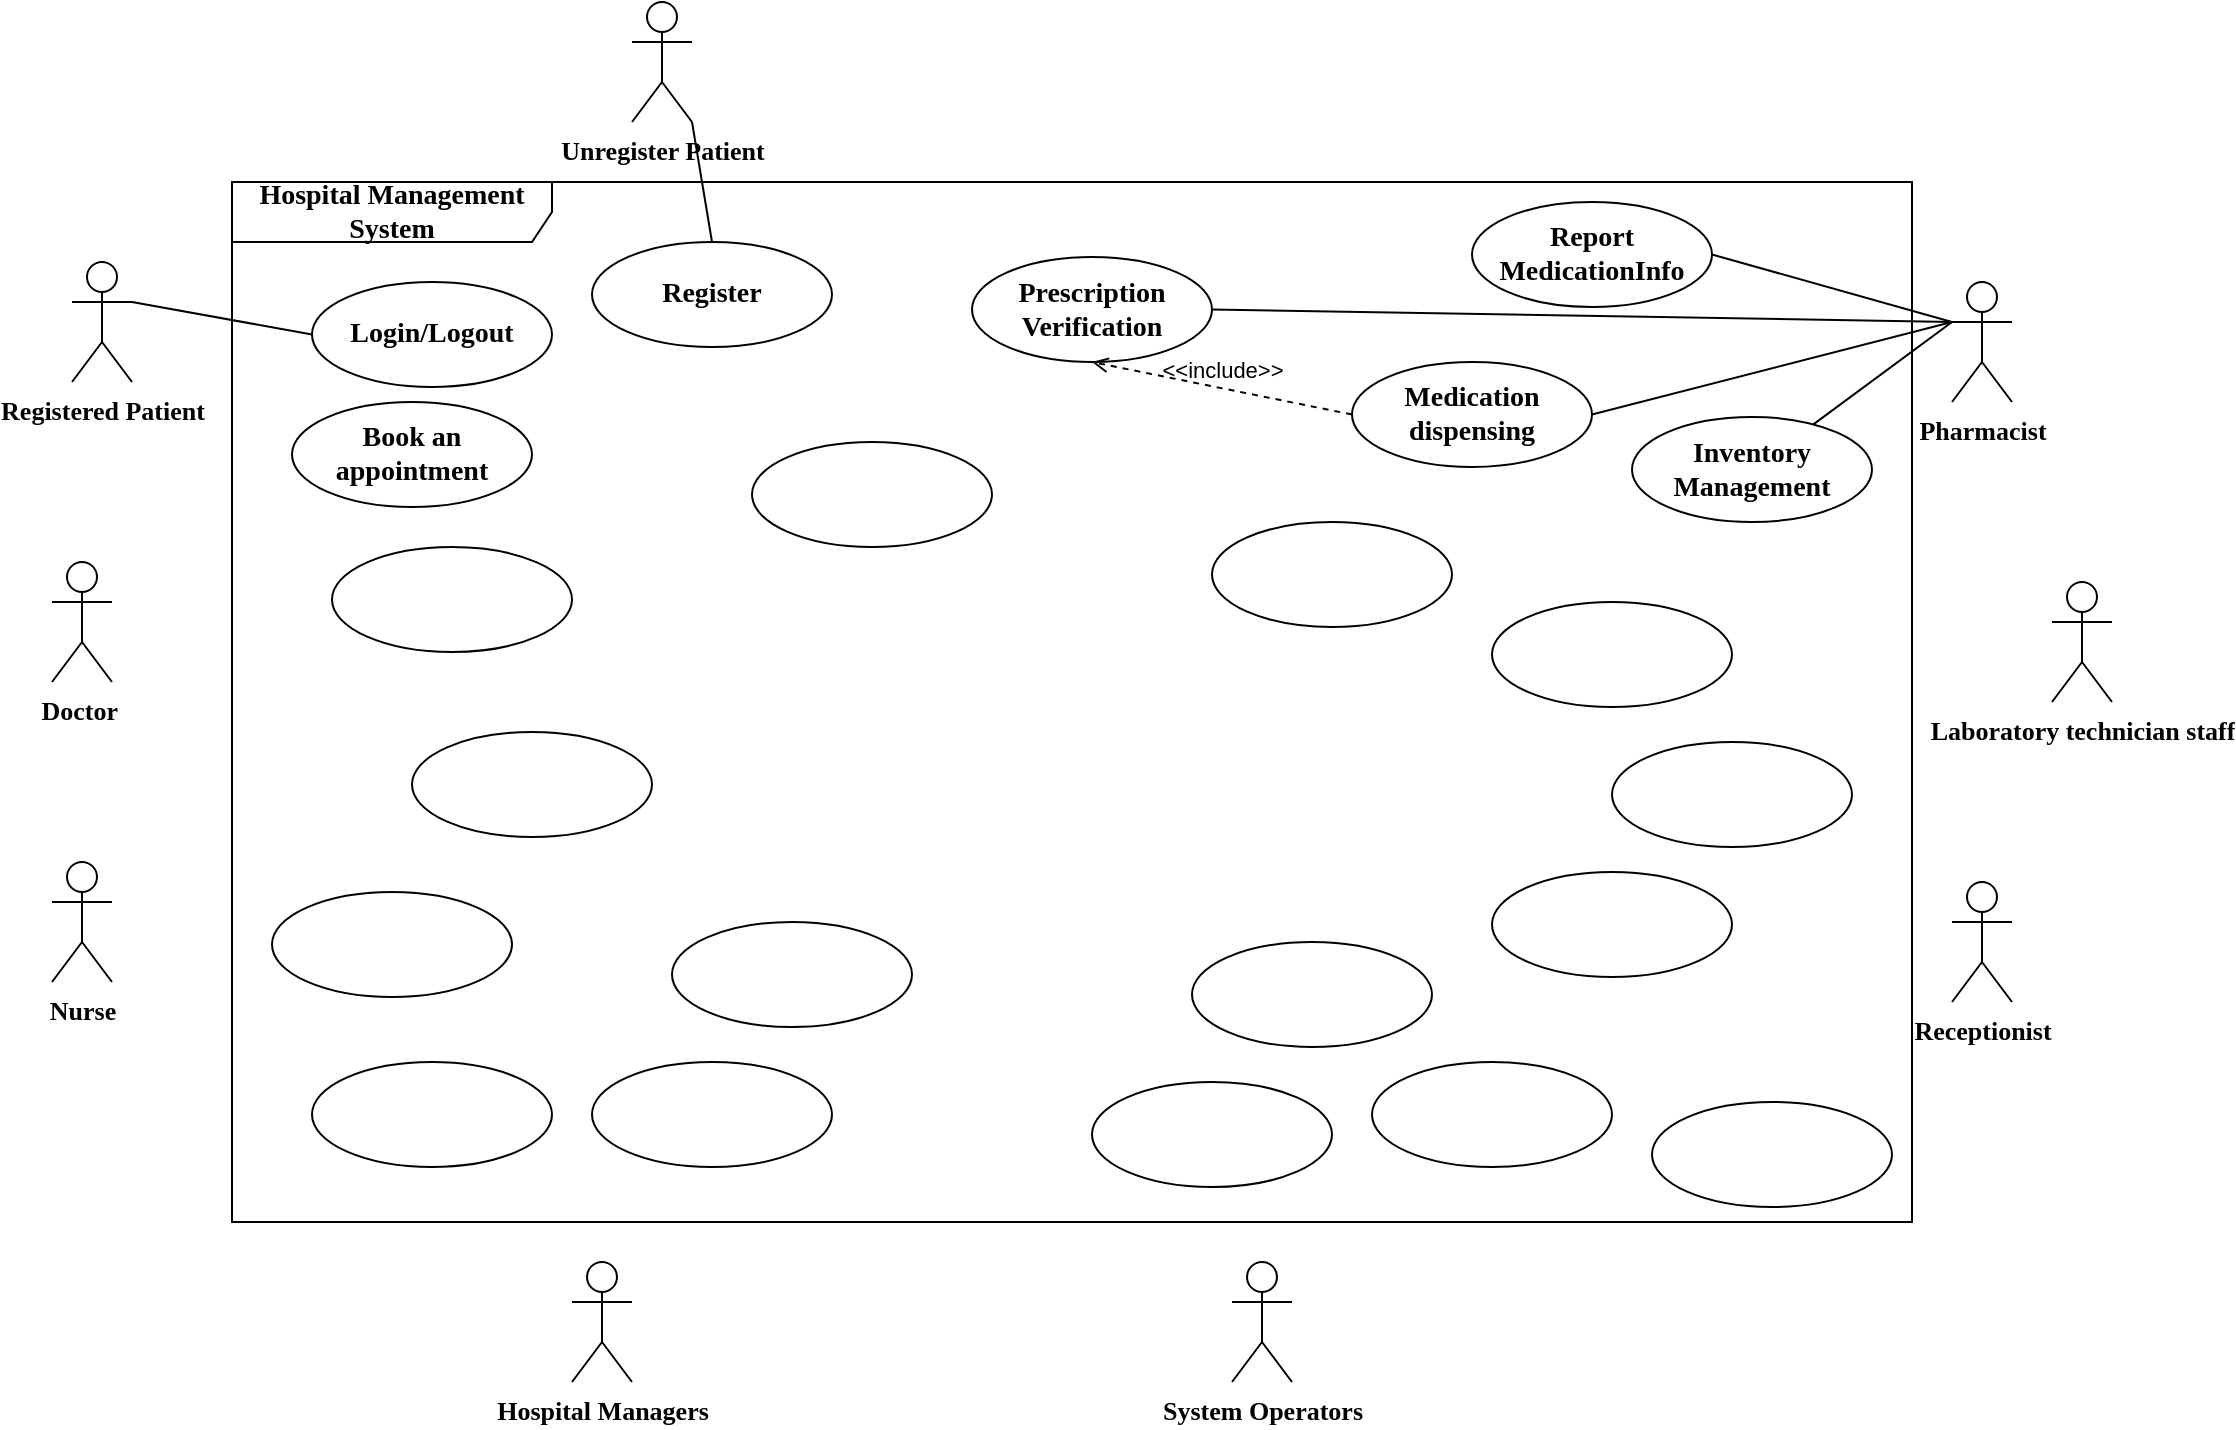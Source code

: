 <mxfile version="22.1.4" type="github">
  <diagram name="第 1 页" id="glwmrZvW_cPcXZDuryvU">
    <mxGraphModel dx="996" dy="569" grid="1" gridSize="10" guides="1" tooltips="1" connect="1" arrows="1" fold="1" page="1" pageScale="1" pageWidth="1169" pageHeight="827" math="0" shadow="0">
      <root>
        <mxCell id="0" />
        <mxCell id="1" parent="0" />
        <mxCell id="5uU7WOAQapwXrngMiJ4O-1" value="&lt;font size=&quot;1&quot; face=&quot;Times New Roman&quot;&gt;&lt;b style=&quot;font-size: 14px;&quot;&gt;Hospital Management System&lt;/b&gt;&lt;/font&gt;" style="shape=umlFrame;whiteSpace=wrap;html=1;pointerEvents=0;recursiveResize=0;container=1;collapsible=0;width=160;" parent="1" vertex="1">
          <mxGeometry x="120" y="120" width="840" height="520" as="geometry" />
        </mxCell>
        <mxCell id="5uU7WOAQapwXrngMiJ4O-19" value="Login/Logout" style="ellipse;html=1;whiteSpace=wrap;fontFamily=Times New Roman;fontStyle=1;fontSize=14;" parent="5uU7WOAQapwXrngMiJ4O-1" vertex="1">
          <mxGeometry x="40" y="50" width="120" height="52.5" as="geometry" />
        </mxCell>
        <mxCell id="5uU7WOAQapwXrngMiJ4O-21" value="Prescription Verification" style="ellipse;html=1;whiteSpace=wrap;fontFamily=Times New Roman;fontStyle=1;fontSize=14;" parent="5uU7WOAQapwXrngMiJ4O-1" vertex="1">
          <mxGeometry x="370" y="37.5" width="120" height="52.5" as="geometry" />
        </mxCell>
        <mxCell id="5uU7WOAQapwXrngMiJ4O-22" value="Inventory Management" style="ellipse;html=1;whiteSpace=wrap;fontFamily=Times New Roman;fontStyle=1;fontSize=14;" parent="5uU7WOAQapwXrngMiJ4O-1" vertex="1">
          <mxGeometry x="700" y="117.5" width="120" height="52.5" as="geometry" />
        </mxCell>
        <mxCell id="5uU7WOAQapwXrngMiJ4O-23" value="Report MedicationInfo" style="ellipse;html=1;whiteSpace=wrap;fontStyle=1;fontSize=14;fontFamily=Times New Roman;" parent="5uU7WOAQapwXrngMiJ4O-1" vertex="1">
          <mxGeometry x="620" y="10" width="120" height="52.5" as="geometry" />
        </mxCell>
        <mxCell id="5uU7WOAQapwXrngMiJ4O-25" value="" style="ellipse;html=1;whiteSpace=wrap;" parent="5uU7WOAQapwXrngMiJ4O-1" vertex="1">
          <mxGeometry x="490" y="170" width="120" height="52.5" as="geometry" />
        </mxCell>
        <mxCell id="5uU7WOAQapwXrngMiJ4O-26" value="Medication dispensing" style="ellipse;html=1;whiteSpace=wrap;fontFamily=Times New Roman;fontStyle=1;fontSize=14;" parent="5uU7WOAQapwXrngMiJ4O-1" vertex="1">
          <mxGeometry x="560" y="90" width="120" height="52.5" as="geometry" />
        </mxCell>
        <mxCell id="5uU7WOAQapwXrngMiJ4O-32" value="Register" style="ellipse;html=1;whiteSpace=wrap;fontFamily=Times New Roman;fontStyle=1;fontSize=14;" parent="5uU7WOAQapwXrngMiJ4O-1" vertex="1">
          <mxGeometry x="180" y="30" width="120" height="52.5" as="geometry" />
        </mxCell>
        <mxCell id="5uU7WOAQapwXrngMiJ4O-35" value="&lt;span style=&quot;color: rgb(0, 0, 0); font-size: 14px;&quot;&gt;Book an appointment&lt;/span&gt;" style="ellipse;html=1;whiteSpace=wrap;fontFamily=Times New Roman;fontStyle=1;fontSize=14;" parent="5uU7WOAQapwXrngMiJ4O-1" vertex="1">
          <mxGeometry x="30" y="110" width="120" height="52.5" as="geometry" />
        </mxCell>
        <mxCell id="5uU7WOAQapwXrngMiJ4O-36" value="" style="ellipse;html=1;whiteSpace=wrap;" parent="5uU7WOAQapwXrngMiJ4O-1" vertex="1">
          <mxGeometry x="630" y="345" width="120" height="52.5" as="geometry" />
        </mxCell>
        <mxCell id="5uU7WOAQapwXrngMiJ4O-37" value="" style="ellipse;html=1;whiteSpace=wrap;" parent="5uU7WOAQapwXrngMiJ4O-1" vertex="1">
          <mxGeometry x="480" y="380" width="120" height="52.5" as="geometry" />
        </mxCell>
        <mxCell id="5uU7WOAQapwXrngMiJ4O-38" value="" style="ellipse;html=1;whiteSpace=wrap;" parent="5uU7WOAQapwXrngMiJ4O-1" vertex="1">
          <mxGeometry x="220" y="370" width="120" height="52.5" as="geometry" />
        </mxCell>
        <mxCell id="5uU7WOAQapwXrngMiJ4O-40" value="" style="ellipse;html=1;whiteSpace=wrap;" parent="5uU7WOAQapwXrngMiJ4O-1" vertex="1">
          <mxGeometry x="50" y="182.5" width="120" height="52.5" as="geometry" />
        </mxCell>
        <mxCell id="5uU7WOAQapwXrngMiJ4O-41" value="" style="ellipse;html=1;whiteSpace=wrap;" parent="5uU7WOAQapwXrngMiJ4O-1" vertex="1">
          <mxGeometry x="90" y="275" width="120" height="52.5" as="geometry" />
        </mxCell>
        <mxCell id="5uU7WOAQapwXrngMiJ4O-42" value="" style="ellipse;html=1;whiteSpace=wrap;" parent="5uU7WOAQapwXrngMiJ4O-1" vertex="1">
          <mxGeometry x="430" y="450" width="120" height="52.5" as="geometry" />
        </mxCell>
        <mxCell id="5uU7WOAQapwXrngMiJ4O-43" value="" style="ellipse;html=1;whiteSpace=wrap;" parent="5uU7WOAQapwXrngMiJ4O-1" vertex="1">
          <mxGeometry x="260" y="130" width="120" height="52.5" as="geometry" />
        </mxCell>
        <mxCell id="5uU7WOAQapwXrngMiJ4O-44" value="" style="ellipse;html=1;whiteSpace=wrap;" parent="5uU7WOAQapwXrngMiJ4O-1" vertex="1">
          <mxGeometry x="20" y="355" width="120" height="52.5" as="geometry" />
        </mxCell>
        <mxCell id="5uU7WOAQapwXrngMiJ4O-45" value="" style="ellipse;html=1;whiteSpace=wrap;" parent="5uU7WOAQapwXrngMiJ4O-1" vertex="1">
          <mxGeometry x="570" y="440" width="120" height="52.5" as="geometry" />
        </mxCell>
        <mxCell id="5uU7WOAQapwXrngMiJ4O-46" value="" style="ellipse;html=1;whiteSpace=wrap;" parent="5uU7WOAQapwXrngMiJ4O-1" vertex="1">
          <mxGeometry x="40" y="440" width="120" height="52.5" as="geometry" />
        </mxCell>
        <mxCell id="5uU7WOAQapwXrngMiJ4O-47" value="" style="ellipse;html=1;whiteSpace=wrap;" parent="5uU7WOAQapwXrngMiJ4O-1" vertex="1">
          <mxGeometry x="630" y="210" width="120" height="52.5" as="geometry" />
        </mxCell>
        <mxCell id="5uU7WOAQapwXrngMiJ4O-48" value="" style="ellipse;html=1;whiteSpace=wrap;" parent="5uU7WOAQapwXrngMiJ4O-1" vertex="1">
          <mxGeometry x="690" y="280" width="120" height="52.5" as="geometry" />
        </mxCell>
        <mxCell id="5uU7WOAQapwXrngMiJ4O-49" value="" style="ellipse;html=1;whiteSpace=wrap;" parent="5uU7WOAQapwXrngMiJ4O-1" vertex="1">
          <mxGeometry x="710" y="460" width="120" height="52.5" as="geometry" />
        </mxCell>
        <mxCell id="5uU7WOAQapwXrngMiJ4O-39" value="" style="ellipse;html=1;whiteSpace=wrap;" parent="5uU7WOAQapwXrngMiJ4O-1" vertex="1">
          <mxGeometry x="180" y="440" width="120" height="52.5" as="geometry" />
        </mxCell>
        <mxCell id="5uU7WOAQapwXrngMiJ4O-50" value="&amp;lt;&amp;lt;include&amp;gt;&amp;gt;" style="html=1;verticalAlign=bottom;labelBackgroundColor=none;endArrow=open;endFill=0;dashed=1;rounded=0;entryX=0.5;entryY=1;entryDx=0;entryDy=0;exitX=0;exitY=0.5;exitDx=0;exitDy=0;" parent="5uU7WOAQapwXrngMiJ4O-1" source="5uU7WOAQapwXrngMiJ4O-26" target="5uU7WOAQapwXrngMiJ4O-21" edge="1">
          <mxGeometry width="160" relative="1" as="geometry">
            <mxPoint x="320" y="190" as="sourcePoint" />
            <mxPoint x="480" y="190" as="targetPoint" />
          </mxGeometry>
        </mxCell>
        <mxCell id="5uU7WOAQapwXrngMiJ4O-2" value="&lt;font size=&quot;1&quot; face=&quot;Times New Roman&quot;&gt;&lt;b style=&quot;font-size: 13px;&quot;&gt;Doctor&amp;nbsp;&lt;/b&gt;&lt;/font&gt;" style="shape=umlActor;verticalLabelPosition=bottom;verticalAlign=top;html=1;" parent="1" vertex="1">
          <mxGeometry x="30" y="310" width="30" height="60" as="geometry" />
        </mxCell>
        <mxCell id="5uU7WOAQapwXrngMiJ4O-4" value="&lt;font size=&quot;1&quot; face=&quot;Times New Roman&quot;&gt;&lt;b style=&quot;font-size: 13px;&quot;&gt;Registered Patient&lt;/b&gt;&lt;/font&gt;" style="shape=umlActor;verticalLabelPosition=bottom;verticalAlign=top;html=1;" parent="1" vertex="1">
          <mxGeometry x="40" y="160" width="30" height="60" as="geometry" />
        </mxCell>
        <mxCell id="5uU7WOAQapwXrngMiJ4O-6" value="&lt;font style=&quot;font-size: 13px;&quot; face=&quot;Times New Roman&quot;&gt;&lt;b&gt;Nurse&lt;/b&gt;&lt;/font&gt;" style="shape=umlActor;verticalLabelPosition=bottom;verticalAlign=top;html=1;" parent="1" vertex="1">
          <mxGeometry x="30" y="460" width="30" height="60" as="geometry" />
        </mxCell>
        <mxCell id="5uU7WOAQapwXrngMiJ4O-7" value="&lt;font size=&quot;1&quot; face=&quot;Times New Roman&quot;&gt;&lt;b style=&quot;font-size: 13px;&quot;&gt;Pharmacist&lt;/b&gt;&lt;/font&gt;" style="shape=umlActor;verticalLabelPosition=bottom;verticalAlign=top;html=1;" parent="1" vertex="1">
          <mxGeometry x="980" y="170" width="30" height="60" as="geometry" />
        </mxCell>
        <mxCell id="5uU7WOAQapwXrngMiJ4O-8" value="&lt;b&gt;&lt;font face=&quot;Times New Roman&quot; style=&quot;font-size: 13px;&quot;&gt;Laboratory technician staff&lt;/font&gt;&lt;/b&gt;" style="shape=umlActor;verticalLabelPosition=bottom;verticalAlign=top;html=1;" parent="1" vertex="1">
          <mxGeometry x="1030" y="320" width="30" height="60" as="geometry" />
        </mxCell>
        <mxCell id="5uU7WOAQapwXrngMiJ4O-9" value="&lt;font size=&quot;1&quot; face=&quot;Times New Roman&quot;&gt;&lt;b style=&quot;font-size: 13px;&quot;&gt;Receptionist&lt;/b&gt;&lt;/font&gt;" style="shape=umlActor;verticalLabelPosition=bottom;verticalAlign=top;html=1;" parent="1" vertex="1">
          <mxGeometry x="980" y="470" width="30" height="60" as="geometry" />
        </mxCell>
        <mxCell id="5uU7WOAQapwXrngMiJ4O-12" value="&lt;font size=&quot;1&quot; face=&quot;Times New Roman&quot;&gt;&lt;b style=&quot;font-size: 13px;&quot;&gt;Hospital Managers&lt;/b&gt;&lt;/font&gt;" style="shape=umlActor;verticalLabelPosition=bottom;verticalAlign=top;html=1;" parent="1" vertex="1">
          <mxGeometry x="290" y="660" width="30" height="60" as="geometry" />
        </mxCell>
        <mxCell id="5uU7WOAQapwXrngMiJ4O-13" value="&lt;b&gt;&lt;font face=&quot;Times New Roman&quot; style=&quot;font-size: 13px;&quot;&gt;System Operators&lt;/font&gt;&lt;/b&gt;" style="shape=umlActor;verticalLabelPosition=bottom;verticalAlign=top;html=1;" parent="1" vertex="1">
          <mxGeometry x="620" y="660" width="30" height="60" as="geometry" />
        </mxCell>
        <mxCell id="5uU7WOAQapwXrngMiJ4O-28" value="" style="endArrow=none;html=1;rounded=0;entryX=0;entryY=0.333;entryDx=0;entryDy=0;entryPerimeter=0;exitX=1;exitY=0.5;exitDx=0;exitDy=0;" parent="1" source="5uU7WOAQapwXrngMiJ4O-23" target="5uU7WOAQapwXrngMiJ4O-7" edge="1">
          <mxGeometry relative="1" as="geometry">
            <mxPoint x="430" y="400" as="sourcePoint" />
            <mxPoint x="590" y="400" as="targetPoint" />
          </mxGeometry>
        </mxCell>
        <mxCell id="5uU7WOAQapwXrngMiJ4O-29" value="" style="endArrow=none;html=1;rounded=0;entryX=0;entryY=0.333;entryDx=0;entryDy=0;entryPerimeter=0;exitX=1;exitY=0.5;exitDx=0;exitDy=0;" parent="1" source="5uU7WOAQapwXrngMiJ4O-26" target="5uU7WOAQapwXrngMiJ4O-7" edge="1">
          <mxGeometry relative="1" as="geometry">
            <mxPoint x="430" y="400" as="sourcePoint" />
            <mxPoint x="590" y="400" as="targetPoint" />
          </mxGeometry>
        </mxCell>
        <mxCell id="5uU7WOAQapwXrngMiJ4O-31" value="" style="endArrow=none;html=1;rounded=0;entryX=0;entryY=0.333;entryDx=0;entryDy=0;entryPerimeter=0;" parent="1" source="5uU7WOAQapwXrngMiJ4O-22" target="5uU7WOAQapwXrngMiJ4O-7" edge="1">
          <mxGeometry relative="1" as="geometry">
            <mxPoint x="430" y="400" as="sourcePoint" />
            <mxPoint x="950" y="200" as="targetPoint" />
          </mxGeometry>
        </mxCell>
        <mxCell id="5uU7WOAQapwXrngMiJ4O-33" value="&lt;font size=&quot;1&quot; face=&quot;Times New Roman&quot;&gt;&lt;b style=&quot;font-size: 13px;&quot;&gt;Unregister Patient&lt;/b&gt;&lt;/font&gt;" style="shape=umlActor;verticalLabelPosition=bottom;verticalAlign=top;html=1;" parent="1" vertex="1">
          <mxGeometry x="320" y="30" width="30" height="60" as="geometry" />
        </mxCell>
        <mxCell id="5uU7WOAQapwXrngMiJ4O-30" value="" style="endArrow=none;html=1;rounded=0;exitX=1;exitY=0.5;exitDx=0;exitDy=0;entryX=0;entryY=0.333;entryDx=0;entryDy=0;entryPerimeter=0;" parent="1" source="5uU7WOAQapwXrngMiJ4O-21" target="5uU7WOAQapwXrngMiJ4O-7" edge="1">
          <mxGeometry relative="1" as="geometry">
            <mxPoint x="570" y="360" as="sourcePoint" />
            <mxPoint x="950" y="200" as="targetPoint" />
          </mxGeometry>
        </mxCell>
        <mxCell id="dQaGTVm2YOlZ0vhu-fjj-1" value="" style="endArrow=none;html=1;rounded=0;entryX=1;entryY=1;entryDx=0;entryDy=0;entryPerimeter=0;exitX=0.5;exitY=0;exitDx=0;exitDy=0;" parent="1" source="5uU7WOAQapwXrngMiJ4O-32" target="5uU7WOAQapwXrngMiJ4O-33" edge="1">
          <mxGeometry width="50" height="50" relative="1" as="geometry">
            <mxPoint x="480" y="320" as="sourcePoint" />
            <mxPoint x="530" y="270" as="targetPoint" />
          </mxGeometry>
        </mxCell>
        <mxCell id="dQaGTVm2YOlZ0vhu-fjj-2" value="" style="endArrow=none;html=1;rounded=0;exitX=1;exitY=0.333;exitDx=0;exitDy=0;exitPerimeter=0;entryX=0;entryY=0.5;entryDx=0;entryDy=0;" parent="1" source="5uU7WOAQapwXrngMiJ4O-4" target="5uU7WOAQapwXrngMiJ4O-19" edge="1">
          <mxGeometry width="50" height="50" relative="1" as="geometry">
            <mxPoint x="480" y="410" as="sourcePoint" />
            <mxPoint x="530" y="360" as="targetPoint" />
          </mxGeometry>
        </mxCell>
      </root>
    </mxGraphModel>
  </diagram>
</mxfile>

